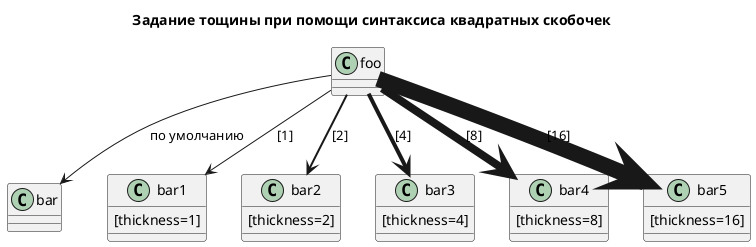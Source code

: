 @startuml
title Задание тощины при помощи синтаксиса квадратных скобочек
class foo
class bar
bar1 : [thickness=1]
bar2 : [thickness=2]
bar3 : [thickness=4]
bar4 : [thickness=8]
bar5 : [thickness=16]

foo --> bar             : по умолчанию
foo -[thickness=1]-> bar1      : [1]
foo -[thickness=2]-> bar2    : [2]
foo -[thickness=4]-> bar3    : [4]
foo -[thickness=8]-> bar4    : [8]
foo -[thickness=16]-> bar5     : [16]

@enduml